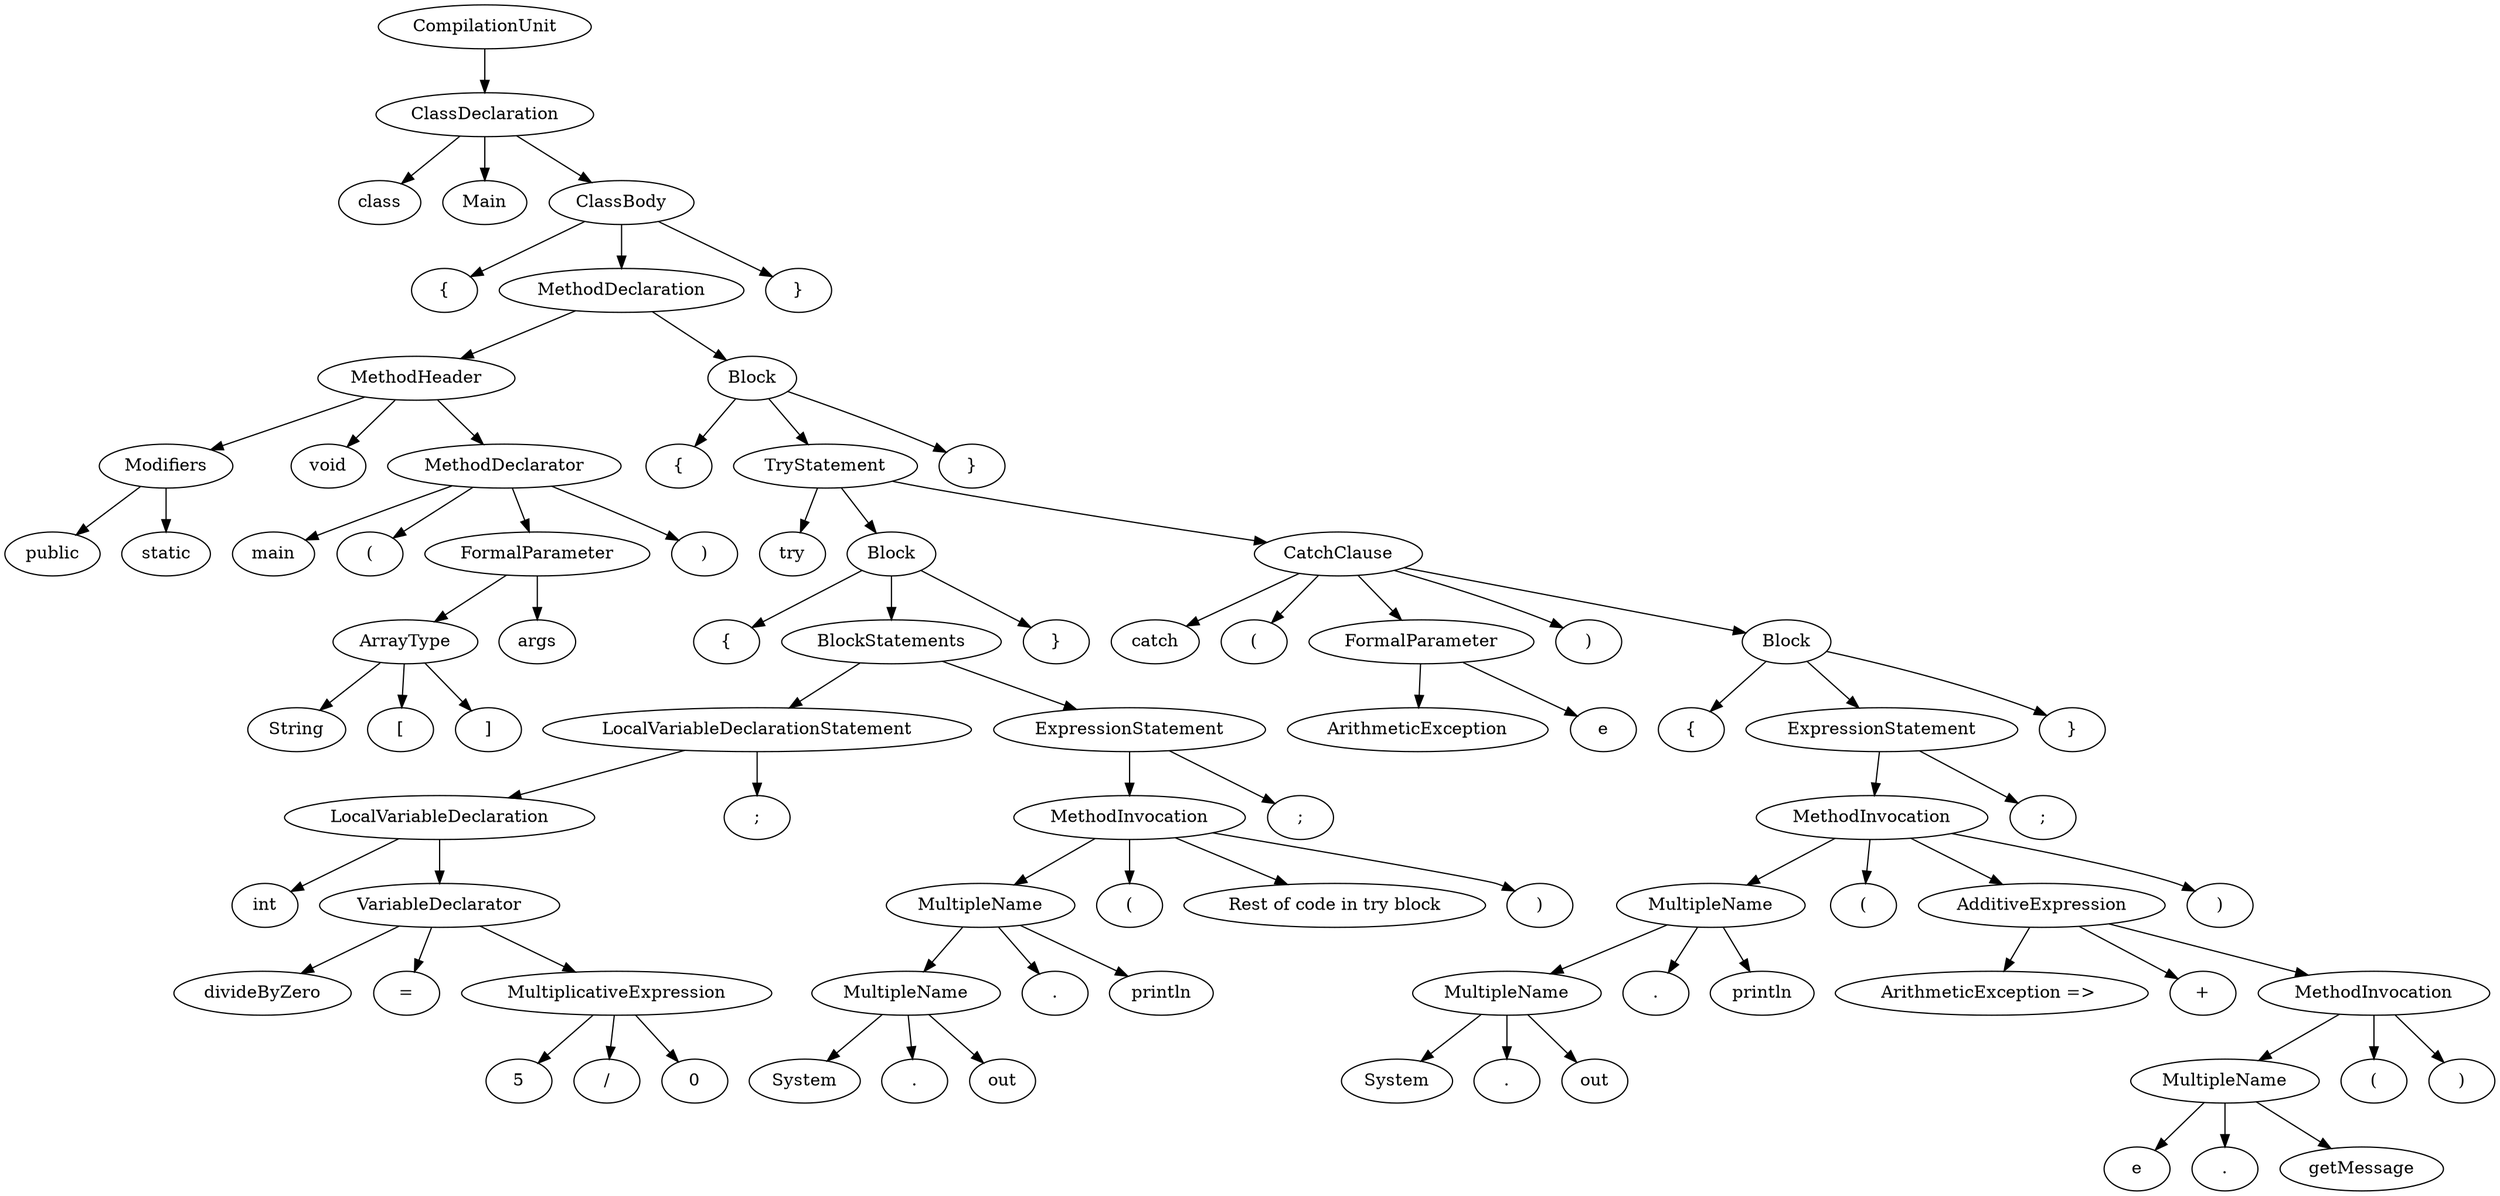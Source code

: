 digraph G{
ordering="out";
0[label="public"];
1[label="static"];
2[label="Modifiers"];
2->0;
2->1;
3[label="String"];
4[label="["];
5[label="]"];
6[label="ArrayType"];
6->3;
6->4;
6->5;
7[label="args"];
8[label="FormalParameter"];
8->6;
8->7;
9[label="main"];
10[label="("];
11[label=")"];
12[label="MethodDeclarator"];
12->9;
12->10;
12->8;
12->11;
13[label="void"];
14[label="MethodHeader"];
14->2;
14->13;
14->12;
15[label="int"];
16[label="divideByZero"];
17[label="5"];
18[label="0"];
19[label="/"];
20[label="MultiplicativeExpression"];
20->17;
20->19;
20->18;
21[label="="];
22[label="VariableDeclarator"];
22->16;
22->21;
22->20;
23[label="LocalVariableDeclaration"];
23->15;
23->22;
24[label=";"];
25[label="LocalVariableDeclarationStatement"];
25->23;
25->24;
26[label="System"];
27[label="."];
28[label="out"];
29[label="MultipleName"];
29->26;
29->27;
29->28;
30[label="."];
31[label="println"];
32[label="MultipleName"];
32->29;
32->30;
32->31;
33[label="Rest of code in try block"];
34[label="("];
35[label=")"];
36[label="MethodInvocation"];
36->32;
36->34;
36->33;
36->35;
37[label=";"];
38[label="ExpressionStatement"];
38->36;
38->37;
39[label="BlockStatements"];
39->25;
39->38;
40[label="{"];
41[label="}"];
42[label="Block"];
42->40;
42->39;
42->41;
43[label="ArithmeticException"];
44[label="e"];
45[label="FormalParameter"];
45->43;
45->44;
46[label="System"];
47[label="."];
48[label="out"];
49[label="MultipleName"];
49->46;
49->47;
49->48;
50[label="."];
51[label="println"];
52[label="MultipleName"];
52->49;
52->50;
52->51;
53[label="ArithmeticException => "];
54[label="e"];
55[label="."];
56[label="getMessage"];
57[label="MultipleName"];
57->54;
57->55;
57->56;
58[label="("];
59[label=")"];
60[label="MethodInvocation"];
60->57;
60->58;
60->59;
61[label="+"];
62[label="AdditiveExpression"];
62->53;
62->61;
62->60;
63[label="("];
64[label=")"];
65[label="MethodInvocation"];
65->52;
65->63;
65->62;
65->64;
66[label=";"];
67[label="ExpressionStatement"];
67->65;
67->66;
68[label="{"];
69[label="}"];
70[label="Block"];
70->68;
70->67;
70->69;
71[label="catch"];
72[label="("];
73[label=")"];
74[label="CatchClause"];
74->71;
74->72;
74->45;
74->73;
74->70;
75[label="try"];
76[label="TryStatement"];
76->75;
76->42;
76->74;
77[label="{"];
78[label="}"];
79[label="Block"];
79->77;
79->76;
79->78;
80[label="MethodDeclaration"];
80->14;
80->79;
81[label="{"];
82[label="}"];
83[label="ClassBody"];
83->81;
83->80;
83->82;
84[label="class"];
85[label="Main"];
86[label="ClassDeclaration"];
86->84;
86->85;
86->83;
87[label="CompilationUnit"];
87->86;
}
